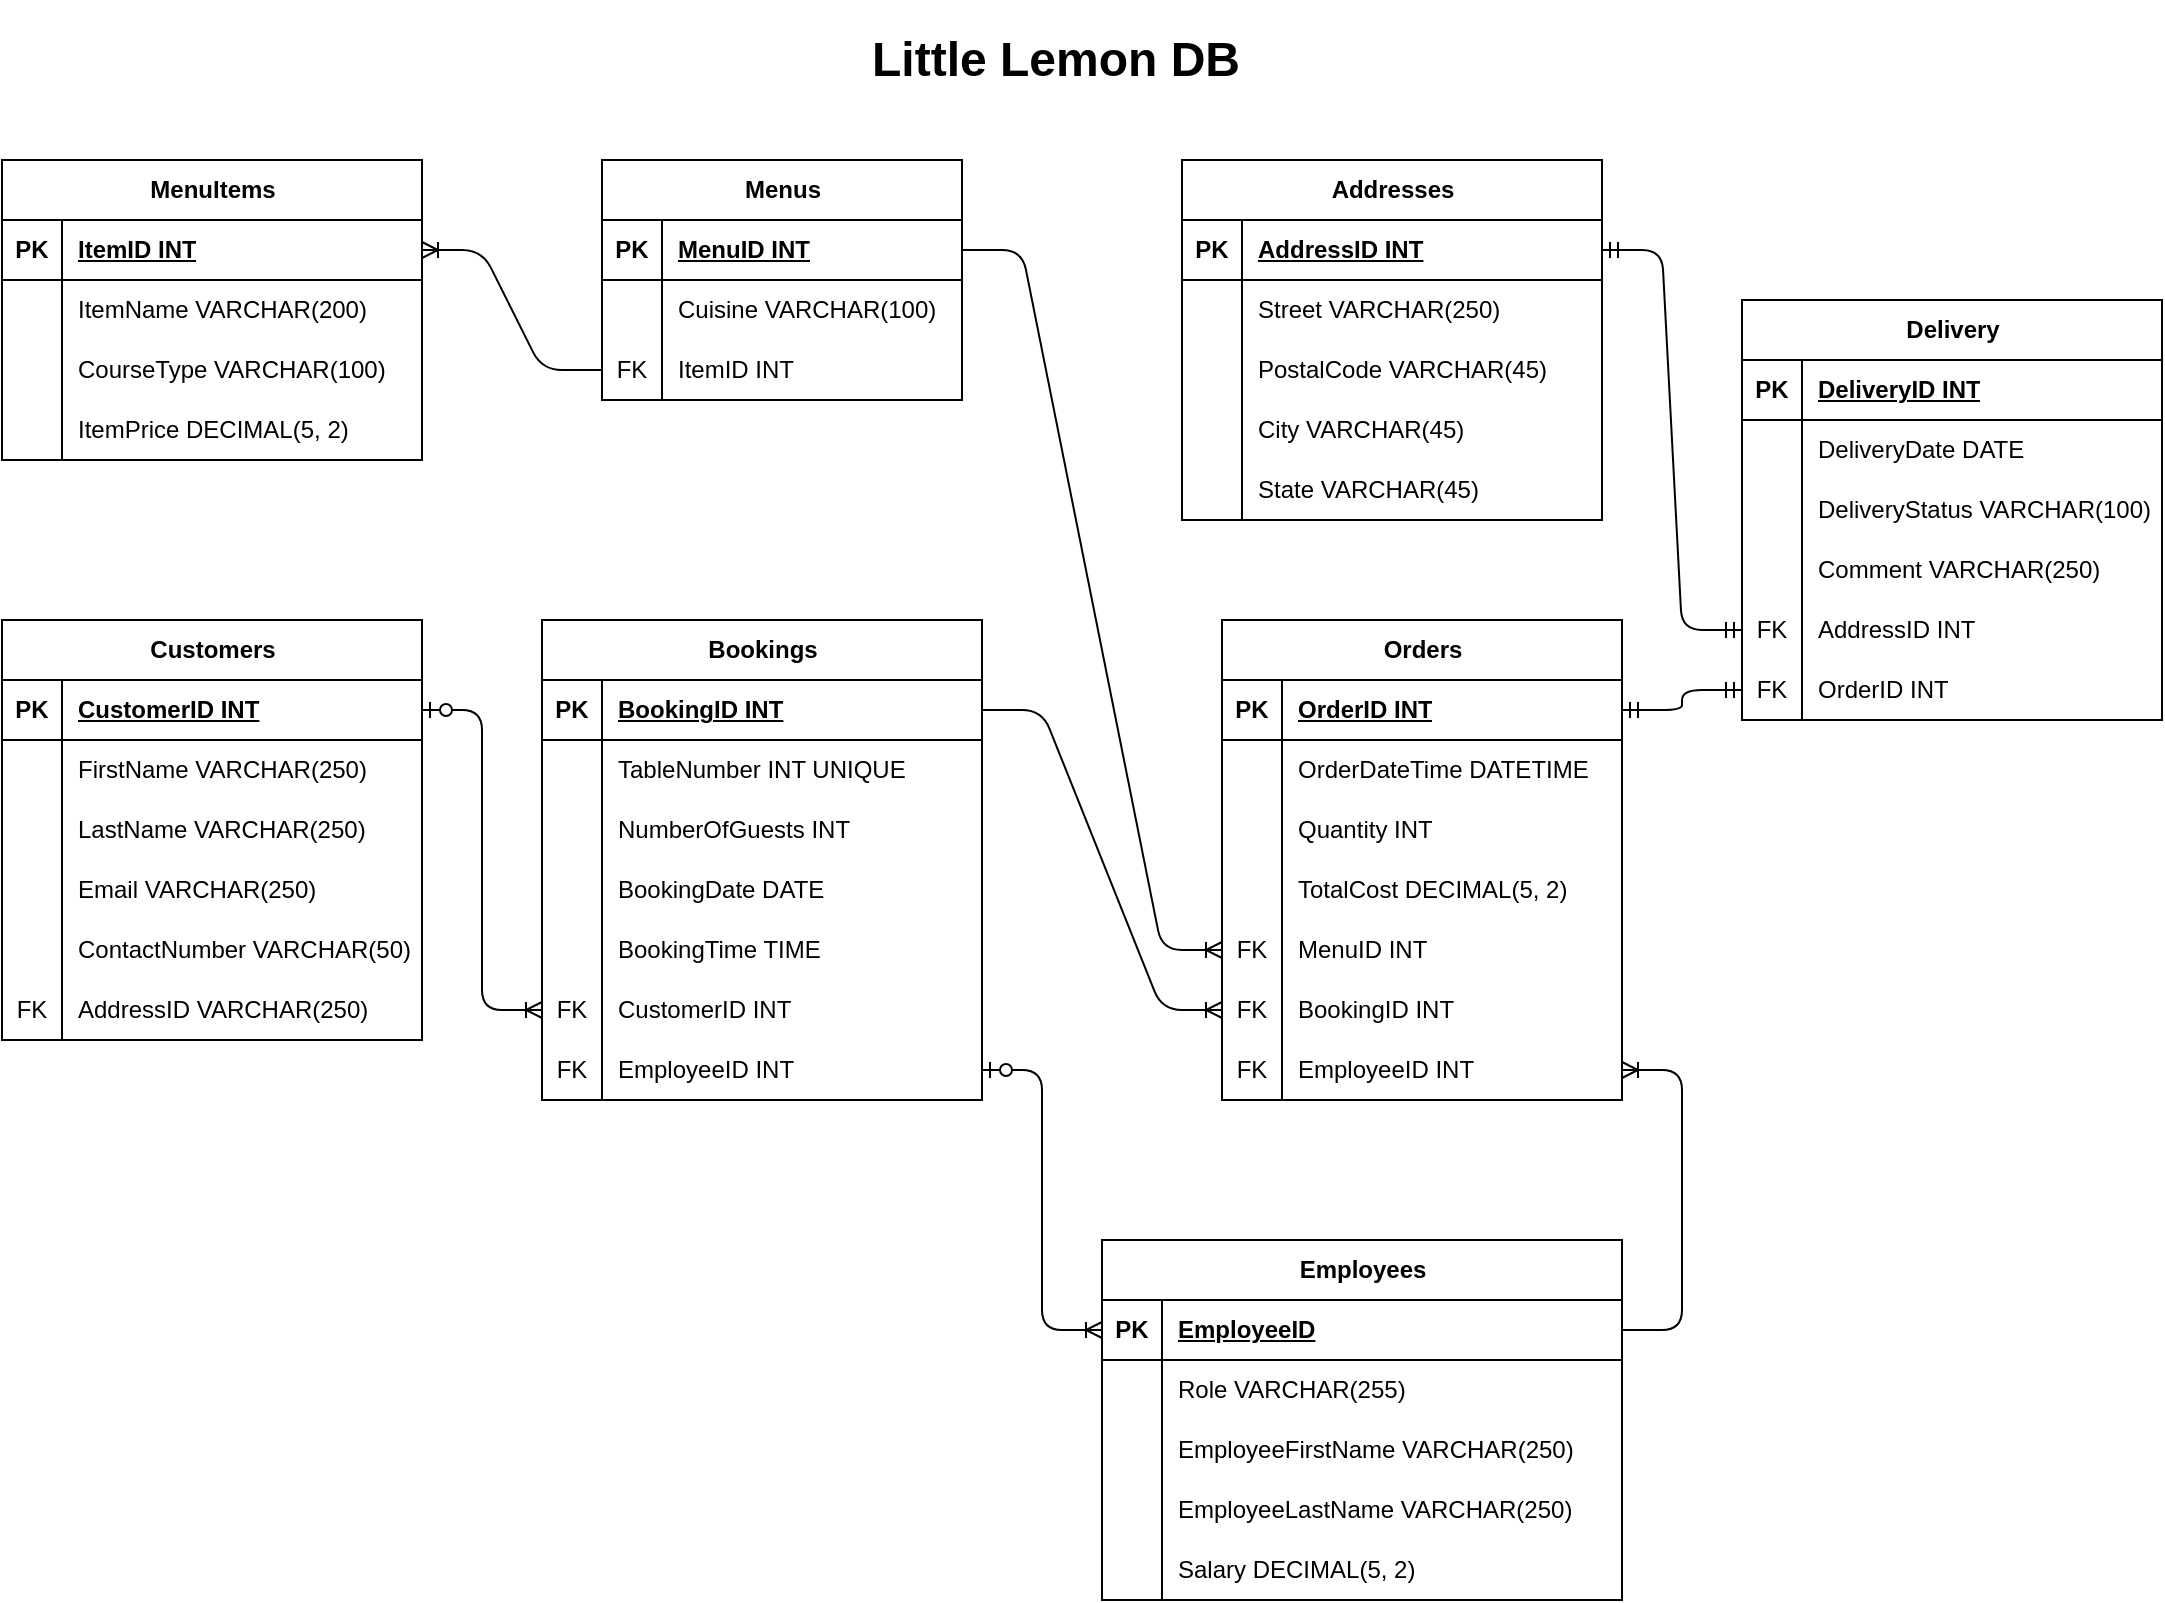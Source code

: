 <mxfile pages="2">
    <diagram id="GiDgdR_wP-Ypgmv4nEWk" name="Page-1">
        <mxGraphModel dx="1386" dy="546" grid="1" gridSize="10" guides="1" tooltips="1" connect="1" arrows="1" fold="1" page="1" pageScale="1" pageWidth="1100" pageHeight="850" math="0" shadow="0">
            <root>
                <mxCell id="0"/>
                <mxCell id="1" parent="0"/>
                <mxCell id="dd_m_1pu-B17WK-eRG6l-1" value="Menus" style="shape=table;startSize=30;container=1;collapsible=1;childLayout=tableLayout;fixedRows=1;rowLines=0;fontStyle=1;align=center;resizeLast=1;html=1;" parent="1" vertex="1">
                    <mxGeometry x="310" y="80" width="180" height="120" as="geometry"/>
                </mxCell>
                <mxCell id="dd_m_1pu-B17WK-eRG6l-2" value="" style="shape=tableRow;horizontal=0;startSize=0;swimlaneHead=0;swimlaneBody=0;fillColor=none;collapsible=0;dropTarget=0;points=[[0,0.5],[1,0.5]];portConstraint=eastwest;top=0;left=0;right=0;bottom=1;" parent="dd_m_1pu-B17WK-eRG6l-1" vertex="1">
                    <mxGeometry y="30" width="180" height="30" as="geometry"/>
                </mxCell>
                <mxCell id="dd_m_1pu-B17WK-eRG6l-3" value="PK" style="shape=partialRectangle;connectable=0;fillColor=none;top=0;left=0;bottom=0;right=0;fontStyle=1;overflow=hidden;whiteSpace=wrap;html=1;" parent="dd_m_1pu-B17WK-eRG6l-2" vertex="1">
                    <mxGeometry width="30" height="30" as="geometry">
                        <mxRectangle width="30" height="30" as="alternateBounds"/>
                    </mxGeometry>
                </mxCell>
                <mxCell id="dd_m_1pu-B17WK-eRG6l-4" value="MenuID INT" style="shape=partialRectangle;connectable=0;fillColor=none;top=0;left=0;bottom=0;right=0;align=left;spacingLeft=6;fontStyle=5;overflow=hidden;whiteSpace=wrap;html=1;" parent="dd_m_1pu-B17WK-eRG6l-2" vertex="1">
                    <mxGeometry x="30" width="150" height="30" as="geometry">
                        <mxRectangle width="150" height="30" as="alternateBounds"/>
                    </mxGeometry>
                </mxCell>
                <mxCell id="dd_m_1pu-B17WK-eRG6l-8" value="" style="shape=tableRow;horizontal=0;startSize=0;swimlaneHead=0;swimlaneBody=0;fillColor=none;collapsible=0;dropTarget=0;points=[[0,0.5],[1,0.5]];portConstraint=eastwest;top=0;left=0;right=0;bottom=0;" parent="dd_m_1pu-B17WK-eRG6l-1" vertex="1">
                    <mxGeometry y="60" width="180" height="30" as="geometry"/>
                </mxCell>
                <mxCell id="dd_m_1pu-B17WK-eRG6l-9" value="" style="shape=partialRectangle;connectable=0;fillColor=none;top=0;left=0;bottom=0;right=0;editable=1;overflow=hidden;whiteSpace=wrap;html=1;" parent="dd_m_1pu-B17WK-eRG6l-8" vertex="1">
                    <mxGeometry width="30" height="30" as="geometry">
                        <mxRectangle width="30" height="30" as="alternateBounds"/>
                    </mxGeometry>
                </mxCell>
                <mxCell id="dd_m_1pu-B17WK-eRG6l-10" value="Cuisine VARCHAR(100)" style="shape=partialRectangle;connectable=0;fillColor=none;top=0;left=0;bottom=0;right=0;align=left;spacingLeft=6;overflow=hidden;whiteSpace=wrap;html=1;" parent="dd_m_1pu-B17WK-eRG6l-8" vertex="1">
                    <mxGeometry x="30" width="150" height="30" as="geometry">
                        <mxRectangle width="150" height="30" as="alternateBounds"/>
                    </mxGeometry>
                </mxCell>
                <mxCell id="-_49MD51QByE6xsgxZci-1" value="" style="shape=tableRow;horizontal=0;startSize=0;swimlaneHead=0;swimlaneBody=0;fillColor=none;collapsible=0;dropTarget=0;points=[[0,0.5],[1,0.5]];portConstraint=eastwest;top=0;left=0;right=0;bottom=0;" parent="dd_m_1pu-B17WK-eRG6l-1" vertex="1">
                    <mxGeometry y="90" width="180" height="30" as="geometry"/>
                </mxCell>
                <mxCell id="-_49MD51QByE6xsgxZci-2" value="FK" style="shape=partialRectangle;connectable=0;fillColor=none;top=0;left=0;bottom=0;right=0;editable=1;overflow=hidden;whiteSpace=wrap;html=1;" parent="-_49MD51QByE6xsgxZci-1" vertex="1">
                    <mxGeometry width="30" height="30" as="geometry">
                        <mxRectangle width="30" height="30" as="alternateBounds"/>
                    </mxGeometry>
                </mxCell>
                <mxCell id="-_49MD51QByE6xsgxZci-3" value="ItemID INT" style="shape=partialRectangle;connectable=0;fillColor=none;top=0;left=0;bottom=0;right=0;align=left;spacingLeft=6;overflow=hidden;whiteSpace=wrap;html=1;" parent="-_49MD51QByE6xsgxZci-1" vertex="1">
                    <mxGeometry x="30" width="150" height="30" as="geometry">
                        <mxRectangle width="150" height="30" as="alternateBounds"/>
                    </mxGeometry>
                </mxCell>
                <mxCell id="dd_m_1pu-B17WK-eRG6l-14" value="Orders" style="shape=table;startSize=30;container=1;collapsible=1;childLayout=tableLayout;fixedRows=1;rowLines=0;fontStyle=1;align=center;resizeLast=1;html=1;" parent="1" vertex="1">
                    <mxGeometry x="620" y="310" width="200" height="240" as="geometry"/>
                </mxCell>
                <mxCell id="dd_m_1pu-B17WK-eRG6l-15" value="" style="shape=tableRow;horizontal=0;startSize=0;swimlaneHead=0;swimlaneBody=0;fillColor=none;collapsible=0;dropTarget=0;points=[[0,0.5],[1,0.5]];portConstraint=eastwest;top=0;left=0;right=0;bottom=1;" parent="dd_m_1pu-B17WK-eRG6l-14" vertex="1">
                    <mxGeometry y="30" width="200" height="30" as="geometry"/>
                </mxCell>
                <mxCell id="dd_m_1pu-B17WK-eRG6l-16" value="PK" style="shape=partialRectangle;connectable=0;fillColor=none;top=0;left=0;bottom=0;right=0;fontStyle=1;overflow=hidden;whiteSpace=wrap;html=1;" parent="dd_m_1pu-B17WK-eRG6l-15" vertex="1">
                    <mxGeometry width="30" height="30" as="geometry">
                        <mxRectangle width="30" height="30" as="alternateBounds"/>
                    </mxGeometry>
                </mxCell>
                <mxCell id="dd_m_1pu-B17WK-eRG6l-17" value="OrderID INT" style="shape=partialRectangle;connectable=0;fillColor=none;top=0;left=0;bottom=0;right=0;align=left;spacingLeft=6;fontStyle=5;overflow=hidden;whiteSpace=wrap;html=1;" parent="dd_m_1pu-B17WK-eRG6l-15" vertex="1">
                    <mxGeometry x="30" width="170" height="30" as="geometry">
                        <mxRectangle width="170" height="30" as="alternateBounds"/>
                    </mxGeometry>
                </mxCell>
                <mxCell id="dd_m_1pu-B17WK-eRG6l-55" value="" style="shape=tableRow;horizontal=0;startSize=0;swimlaneHead=0;swimlaneBody=0;fillColor=none;collapsible=0;dropTarget=0;points=[[0,0.5],[1,0.5]];portConstraint=eastwest;top=0;left=0;right=0;bottom=0;" parent="dd_m_1pu-B17WK-eRG6l-14" vertex="1">
                    <mxGeometry y="60" width="200" height="30" as="geometry"/>
                </mxCell>
                <mxCell id="dd_m_1pu-B17WK-eRG6l-56" value="" style="shape=partialRectangle;connectable=0;fillColor=none;top=0;left=0;bottom=0;right=0;editable=1;overflow=hidden;whiteSpace=wrap;html=1;" parent="dd_m_1pu-B17WK-eRG6l-55" vertex="1">
                    <mxGeometry width="30" height="30" as="geometry">
                        <mxRectangle width="30" height="30" as="alternateBounds"/>
                    </mxGeometry>
                </mxCell>
                <mxCell id="dd_m_1pu-B17WK-eRG6l-57" value="OrderDateTime DATETIME" style="shape=partialRectangle;connectable=0;fillColor=none;top=0;left=0;bottom=0;right=0;align=left;spacingLeft=6;overflow=hidden;whiteSpace=wrap;html=1;" parent="dd_m_1pu-B17WK-eRG6l-55" vertex="1">
                    <mxGeometry x="30" width="170" height="30" as="geometry">
                        <mxRectangle width="170" height="30" as="alternateBounds"/>
                    </mxGeometry>
                </mxCell>
                <mxCell id="dd_m_1pu-B17WK-eRG6l-30" value="" style="shape=tableRow;horizontal=0;startSize=0;swimlaneHead=0;swimlaneBody=0;fillColor=none;collapsible=0;dropTarget=0;points=[[0,0.5],[1,0.5]];portConstraint=eastwest;top=0;left=0;right=0;bottom=0;" parent="dd_m_1pu-B17WK-eRG6l-14" vertex="1">
                    <mxGeometry y="90" width="200" height="30" as="geometry"/>
                </mxCell>
                <mxCell id="dd_m_1pu-B17WK-eRG6l-31" value="" style="shape=partialRectangle;connectable=0;fillColor=none;top=0;left=0;bottom=0;right=0;editable=1;overflow=hidden;whiteSpace=wrap;html=1;" parent="dd_m_1pu-B17WK-eRG6l-30" vertex="1">
                    <mxGeometry width="30" height="30" as="geometry">
                        <mxRectangle width="30" height="30" as="alternateBounds"/>
                    </mxGeometry>
                </mxCell>
                <mxCell id="dd_m_1pu-B17WK-eRG6l-32" value="Quantity INT" style="shape=partialRectangle;connectable=0;fillColor=none;top=0;left=0;bottom=0;right=0;align=left;spacingLeft=6;overflow=hidden;whiteSpace=wrap;html=1;" parent="dd_m_1pu-B17WK-eRG6l-30" vertex="1">
                    <mxGeometry x="30" width="170" height="30" as="geometry">
                        <mxRectangle width="170" height="30" as="alternateBounds"/>
                    </mxGeometry>
                </mxCell>
                <mxCell id="dd_m_1pu-B17WK-eRG6l-27" value="" style="shape=tableRow;horizontal=0;startSize=0;swimlaneHead=0;swimlaneBody=0;fillColor=none;collapsible=0;dropTarget=0;points=[[0,0.5],[1,0.5]];portConstraint=eastwest;top=0;left=0;right=0;bottom=0;" parent="dd_m_1pu-B17WK-eRG6l-14" vertex="1">
                    <mxGeometry y="120" width="200" height="30" as="geometry"/>
                </mxCell>
                <mxCell id="dd_m_1pu-B17WK-eRG6l-28" value="" style="shape=partialRectangle;connectable=0;fillColor=none;top=0;left=0;bottom=0;right=0;editable=1;overflow=hidden;whiteSpace=wrap;html=1;" parent="dd_m_1pu-B17WK-eRG6l-27" vertex="1">
                    <mxGeometry width="30" height="30" as="geometry">
                        <mxRectangle width="30" height="30" as="alternateBounds"/>
                    </mxGeometry>
                </mxCell>
                <mxCell id="dd_m_1pu-B17WK-eRG6l-29" value="TotalCost DECIMAL(5, 2)" style="shape=partialRectangle;connectable=0;fillColor=none;top=0;left=0;bottom=0;right=0;align=left;spacingLeft=6;overflow=hidden;whiteSpace=wrap;html=1;" parent="dd_m_1pu-B17WK-eRG6l-27" vertex="1">
                    <mxGeometry x="30" width="170" height="30" as="geometry">
                        <mxRectangle width="170" height="30" as="alternateBounds"/>
                    </mxGeometry>
                </mxCell>
                <mxCell id="dd_m_1pu-B17WK-eRG6l-21" value="" style="shape=tableRow;horizontal=0;startSize=0;swimlaneHead=0;swimlaneBody=0;fillColor=none;collapsible=0;dropTarget=0;points=[[0,0.5],[1,0.5]];portConstraint=eastwest;top=0;left=0;right=0;bottom=0;" parent="dd_m_1pu-B17WK-eRG6l-14" vertex="1">
                    <mxGeometry y="150" width="200" height="30" as="geometry"/>
                </mxCell>
                <mxCell id="dd_m_1pu-B17WK-eRG6l-22" value="FK" style="shape=partialRectangle;connectable=0;fillColor=none;top=0;left=0;bottom=0;right=0;editable=1;overflow=hidden;whiteSpace=wrap;html=1;" parent="dd_m_1pu-B17WK-eRG6l-21" vertex="1">
                    <mxGeometry width="30" height="30" as="geometry">
                        <mxRectangle width="30" height="30" as="alternateBounds"/>
                    </mxGeometry>
                </mxCell>
                <mxCell id="dd_m_1pu-B17WK-eRG6l-23" value="MenuID INT" style="shape=partialRectangle;connectable=0;fillColor=none;top=0;left=0;bottom=0;right=0;align=left;spacingLeft=6;overflow=hidden;whiteSpace=wrap;html=1;" parent="dd_m_1pu-B17WK-eRG6l-21" vertex="1">
                    <mxGeometry x="30" width="170" height="30" as="geometry">
                        <mxRectangle width="170" height="30" as="alternateBounds"/>
                    </mxGeometry>
                </mxCell>
                <mxCell id="dd_m_1pu-B17WK-eRG6l-24" value="" style="shape=tableRow;horizontal=0;startSize=0;swimlaneHead=0;swimlaneBody=0;fillColor=none;collapsible=0;dropTarget=0;points=[[0,0.5],[1,0.5]];portConstraint=eastwest;top=0;left=0;right=0;bottom=0;" parent="dd_m_1pu-B17WK-eRG6l-14" vertex="1">
                    <mxGeometry y="180" width="200" height="30" as="geometry"/>
                </mxCell>
                <mxCell id="dd_m_1pu-B17WK-eRG6l-25" value="FK" style="shape=partialRectangle;connectable=0;fillColor=none;top=0;left=0;bottom=0;right=0;editable=1;overflow=hidden;whiteSpace=wrap;html=1;" parent="dd_m_1pu-B17WK-eRG6l-24" vertex="1">
                    <mxGeometry width="30" height="30" as="geometry">
                        <mxRectangle width="30" height="30" as="alternateBounds"/>
                    </mxGeometry>
                </mxCell>
                <mxCell id="dd_m_1pu-B17WK-eRG6l-26" value="BookingID INT" style="shape=partialRectangle;connectable=0;fillColor=none;top=0;left=0;bottom=0;right=0;align=left;spacingLeft=6;overflow=hidden;whiteSpace=wrap;html=1;" parent="dd_m_1pu-B17WK-eRG6l-24" vertex="1">
                    <mxGeometry x="30" width="170" height="30" as="geometry">
                        <mxRectangle width="170" height="30" as="alternateBounds"/>
                    </mxGeometry>
                </mxCell>
                <mxCell id="2" value="" style="shape=tableRow;horizontal=0;startSize=0;swimlaneHead=0;swimlaneBody=0;fillColor=none;collapsible=0;dropTarget=0;points=[[0,0.5],[1,0.5]];portConstraint=eastwest;top=0;left=0;right=0;bottom=0;" parent="dd_m_1pu-B17WK-eRG6l-14" vertex="1">
                    <mxGeometry y="210" width="200" height="30" as="geometry"/>
                </mxCell>
                <mxCell id="3" value="FK" style="shape=partialRectangle;connectable=0;fillColor=none;top=0;left=0;bottom=0;right=0;editable=1;overflow=hidden;whiteSpace=wrap;html=1;" parent="2" vertex="1">
                    <mxGeometry width="30" height="30" as="geometry">
                        <mxRectangle width="30" height="30" as="alternateBounds"/>
                    </mxGeometry>
                </mxCell>
                <mxCell id="4" value="EmployeeID INT" style="shape=partialRectangle;connectable=0;fillColor=none;top=0;left=0;bottom=0;right=0;align=left;spacingLeft=6;overflow=hidden;whiteSpace=wrap;html=1;" parent="2" vertex="1">
                    <mxGeometry x="30" width="170" height="30" as="geometry">
                        <mxRectangle width="170" height="30" as="alternateBounds"/>
                    </mxGeometry>
                </mxCell>
                <mxCell id="dd_m_1pu-B17WK-eRG6l-33" value="Bookings" style="shape=table;startSize=30;container=1;collapsible=1;childLayout=tableLayout;fixedRows=1;rowLines=0;fontStyle=1;align=center;resizeLast=1;html=1;" parent="1" vertex="1">
                    <mxGeometry x="280" y="310" width="220" height="240" as="geometry"/>
                </mxCell>
                <mxCell id="dd_m_1pu-B17WK-eRG6l-34" value="" style="shape=tableRow;horizontal=0;startSize=0;swimlaneHead=0;swimlaneBody=0;fillColor=none;collapsible=0;dropTarget=0;points=[[0,0.5],[1,0.5]];portConstraint=eastwest;top=0;left=0;right=0;bottom=1;" parent="dd_m_1pu-B17WK-eRG6l-33" vertex="1">
                    <mxGeometry y="30" width="220" height="30" as="geometry"/>
                </mxCell>
                <mxCell id="dd_m_1pu-B17WK-eRG6l-35" value="PK" style="shape=partialRectangle;connectable=0;fillColor=none;top=0;left=0;bottom=0;right=0;fontStyle=1;overflow=hidden;whiteSpace=wrap;html=1;" parent="dd_m_1pu-B17WK-eRG6l-34" vertex="1">
                    <mxGeometry width="30" height="30" as="geometry">
                        <mxRectangle width="30" height="30" as="alternateBounds"/>
                    </mxGeometry>
                </mxCell>
                <mxCell id="dd_m_1pu-B17WK-eRG6l-36" value="BookingID INT" style="shape=partialRectangle;connectable=0;fillColor=none;top=0;left=0;bottom=0;right=0;align=left;spacingLeft=6;fontStyle=5;overflow=hidden;whiteSpace=wrap;html=1;" parent="dd_m_1pu-B17WK-eRG6l-34" vertex="1">
                    <mxGeometry x="30" width="190" height="30" as="geometry">
                        <mxRectangle width="190" height="30" as="alternateBounds"/>
                    </mxGeometry>
                </mxCell>
                <mxCell id="dd_m_1pu-B17WK-eRG6l-37" value="" style="shape=tableRow;horizontal=0;startSize=0;swimlaneHead=0;swimlaneBody=0;fillColor=none;collapsible=0;dropTarget=0;points=[[0,0.5],[1,0.5]];portConstraint=eastwest;top=0;left=0;right=0;bottom=0;" parent="dd_m_1pu-B17WK-eRG6l-33" vertex="1">
                    <mxGeometry y="60" width="220" height="30" as="geometry"/>
                </mxCell>
                <mxCell id="dd_m_1pu-B17WK-eRG6l-38" value="" style="shape=partialRectangle;connectable=0;fillColor=none;top=0;left=0;bottom=0;right=0;editable=1;overflow=hidden;whiteSpace=wrap;html=1;" parent="dd_m_1pu-B17WK-eRG6l-37" vertex="1">
                    <mxGeometry width="30" height="30" as="geometry">
                        <mxRectangle width="30" height="30" as="alternateBounds"/>
                    </mxGeometry>
                </mxCell>
                <mxCell id="dd_m_1pu-B17WK-eRG6l-39" value="TableNumber INT UNIQUE" style="shape=partialRectangle;connectable=0;fillColor=none;top=0;left=0;bottom=0;right=0;align=left;spacingLeft=6;overflow=hidden;whiteSpace=wrap;html=1;" parent="dd_m_1pu-B17WK-eRG6l-37" vertex="1">
                    <mxGeometry x="30" width="190" height="30" as="geometry">
                        <mxRectangle width="190" height="30" as="alternateBounds"/>
                    </mxGeometry>
                </mxCell>
                <mxCell id="dd_m_1pu-B17WK-eRG6l-52" value="" style="shape=tableRow;horizontal=0;startSize=0;swimlaneHead=0;swimlaneBody=0;fillColor=none;collapsible=0;dropTarget=0;points=[[0,0.5],[1,0.5]];portConstraint=eastwest;top=0;left=0;right=0;bottom=0;" parent="dd_m_1pu-B17WK-eRG6l-33" vertex="1">
                    <mxGeometry y="90" width="220" height="30" as="geometry"/>
                </mxCell>
                <mxCell id="dd_m_1pu-B17WK-eRG6l-53" value="" style="shape=partialRectangle;connectable=0;fillColor=none;top=0;left=0;bottom=0;right=0;editable=1;overflow=hidden;whiteSpace=wrap;html=1;" parent="dd_m_1pu-B17WK-eRG6l-52" vertex="1">
                    <mxGeometry width="30" height="30" as="geometry">
                        <mxRectangle width="30" height="30" as="alternateBounds"/>
                    </mxGeometry>
                </mxCell>
                <mxCell id="dd_m_1pu-B17WK-eRG6l-54" value="NumberOfGuests INT" style="shape=partialRectangle;connectable=0;fillColor=none;top=0;left=0;bottom=0;right=0;align=left;spacingLeft=6;overflow=hidden;whiteSpace=wrap;html=1;" parent="dd_m_1pu-B17WK-eRG6l-52" vertex="1">
                    <mxGeometry x="30" width="190" height="30" as="geometry">
                        <mxRectangle width="190" height="30" as="alternateBounds"/>
                    </mxGeometry>
                </mxCell>
                <mxCell id="dd_m_1pu-B17WK-eRG6l-46" value="" style="shape=tableRow;horizontal=0;startSize=0;swimlaneHead=0;swimlaneBody=0;fillColor=none;collapsible=0;dropTarget=0;points=[[0,0.5],[1,0.5]];portConstraint=eastwest;top=0;left=0;right=0;bottom=0;" parent="dd_m_1pu-B17WK-eRG6l-33" vertex="1">
                    <mxGeometry y="120" width="220" height="30" as="geometry"/>
                </mxCell>
                <mxCell id="dd_m_1pu-B17WK-eRG6l-47" value="" style="shape=partialRectangle;connectable=0;fillColor=none;top=0;left=0;bottom=0;right=0;editable=1;overflow=hidden;whiteSpace=wrap;html=1;" parent="dd_m_1pu-B17WK-eRG6l-46" vertex="1">
                    <mxGeometry width="30" height="30" as="geometry">
                        <mxRectangle width="30" height="30" as="alternateBounds"/>
                    </mxGeometry>
                </mxCell>
                <mxCell id="dd_m_1pu-B17WK-eRG6l-48" value="BookingDate DATE" style="shape=partialRectangle;connectable=0;fillColor=none;top=0;left=0;bottom=0;right=0;align=left;spacingLeft=6;overflow=hidden;whiteSpace=wrap;html=1;" parent="dd_m_1pu-B17WK-eRG6l-46" vertex="1">
                    <mxGeometry x="30" width="190" height="30" as="geometry">
                        <mxRectangle width="190" height="30" as="alternateBounds"/>
                    </mxGeometry>
                </mxCell>
                <mxCell id="dd_m_1pu-B17WK-eRG6l-49" value="" style="shape=tableRow;horizontal=0;startSize=0;swimlaneHead=0;swimlaneBody=0;fillColor=none;collapsible=0;dropTarget=0;points=[[0,0.5],[1,0.5]];portConstraint=eastwest;top=0;left=0;right=0;bottom=0;" parent="dd_m_1pu-B17WK-eRG6l-33" vertex="1">
                    <mxGeometry y="150" width="220" height="30" as="geometry"/>
                </mxCell>
                <mxCell id="dd_m_1pu-B17WK-eRG6l-50" value="" style="shape=partialRectangle;connectable=0;fillColor=none;top=0;left=0;bottom=0;right=0;editable=1;overflow=hidden;whiteSpace=wrap;html=1;" parent="dd_m_1pu-B17WK-eRG6l-49" vertex="1">
                    <mxGeometry width="30" height="30" as="geometry">
                        <mxRectangle width="30" height="30" as="alternateBounds"/>
                    </mxGeometry>
                </mxCell>
                <mxCell id="dd_m_1pu-B17WK-eRG6l-51" value="BookingTime TIME" style="shape=partialRectangle;connectable=0;fillColor=none;top=0;left=0;bottom=0;right=0;align=left;spacingLeft=6;overflow=hidden;whiteSpace=wrap;html=1;" parent="dd_m_1pu-B17WK-eRG6l-49" vertex="1">
                    <mxGeometry x="30" width="190" height="30" as="geometry">
                        <mxRectangle width="190" height="30" as="alternateBounds"/>
                    </mxGeometry>
                </mxCell>
                <mxCell id="dd_m_1pu-B17WK-eRG6l-40" value="" style="shape=tableRow;horizontal=0;startSize=0;swimlaneHead=0;swimlaneBody=0;fillColor=none;collapsible=0;dropTarget=0;points=[[0,0.5],[1,0.5]];portConstraint=eastwest;top=0;left=0;right=0;bottom=0;" parent="dd_m_1pu-B17WK-eRG6l-33" vertex="1">
                    <mxGeometry y="180" width="220" height="30" as="geometry"/>
                </mxCell>
                <mxCell id="dd_m_1pu-B17WK-eRG6l-41" value="FK" style="shape=partialRectangle;connectable=0;fillColor=none;top=0;left=0;bottom=0;right=0;editable=1;overflow=hidden;whiteSpace=wrap;html=1;" parent="dd_m_1pu-B17WK-eRG6l-40" vertex="1">
                    <mxGeometry width="30" height="30" as="geometry">
                        <mxRectangle width="30" height="30" as="alternateBounds"/>
                    </mxGeometry>
                </mxCell>
                <mxCell id="dd_m_1pu-B17WK-eRG6l-42" value="CustomerID INT&amp;nbsp;" style="shape=partialRectangle;connectable=0;fillColor=none;top=0;left=0;bottom=0;right=0;align=left;spacingLeft=6;overflow=hidden;whiteSpace=wrap;html=1;" parent="dd_m_1pu-B17WK-eRG6l-40" vertex="1">
                    <mxGeometry x="30" width="190" height="30" as="geometry">
                        <mxRectangle width="190" height="30" as="alternateBounds"/>
                    </mxGeometry>
                </mxCell>
                <mxCell id="39nD2iObpLIBlbAfXZ23-7" value="" style="shape=tableRow;horizontal=0;startSize=0;swimlaneHead=0;swimlaneBody=0;fillColor=none;collapsible=0;dropTarget=0;points=[[0,0.5],[1,0.5]];portConstraint=eastwest;top=0;left=0;right=0;bottom=0;" parent="dd_m_1pu-B17WK-eRG6l-33" vertex="1">
                    <mxGeometry y="210" width="220" height="30" as="geometry"/>
                </mxCell>
                <mxCell id="39nD2iObpLIBlbAfXZ23-8" value="FK" style="shape=partialRectangle;connectable=0;fillColor=none;top=0;left=0;bottom=0;right=0;editable=1;overflow=hidden;whiteSpace=wrap;html=1;" parent="39nD2iObpLIBlbAfXZ23-7" vertex="1">
                    <mxGeometry width="30" height="30" as="geometry">
                        <mxRectangle width="30" height="30" as="alternateBounds"/>
                    </mxGeometry>
                </mxCell>
                <mxCell id="39nD2iObpLIBlbAfXZ23-9" value="EmployeeID INT" style="shape=partialRectangle;connectable=0;fillColor=none;top=0;left=0;bottom=0;right=0;align=left;spacingLeft=6;overflow=hidden;whiteSpace=wrap;html=1;" parent="39nD2iObpLIBlbAfXZ23-7" vertex="1">
                    <mxGeometry x="30" width="190" height="30" as="geometry">
                        <mxRectangle width="190" height="30" as="alternateBounds"/>
                    </mxGeometry>
                </mxCell>
                <mxCell id="dd_m_1pu-B17WK-eRG6l-58" value="Delivery" style="shape=table;startSize=30;container=1;collapsible=1;childLayout=tableLayout;fixedRows=1;rowLines=0;fontStyle=1;align=center;resizeLast=1;html=1;" parent="1" vertex="1">
                    <mxGeometry x="880" y="150" width="210" height="210" as="geometry"/>
                </mxCell>
                <mxCell id="dd_m_1pu-B17WK-eRG6l-59" value="" style="shape=tableRow;horizontal=0;startSize=0;swimlaneHead=0;swimlaneBody=0;fillColor=none;collapsible=0;dropTarget=0;points=[[0,0.5],[1,0.5]];portConstraint=eastwest;top=0;left=0;right=0;bottom=1;" parent="dd_m_1pu-B17WK-eRG6l-58" vertex="1">
                    <mxGeometry y="30" width="210" height="30" as="geometry"/>
                </mxCell>
                <mxCell id="dd_m_1pu-B17WK-eRG6l-60" value="PK" style="shape=partialRectangle;connectable=0;fillColor=none;top=0;left=0;bottom=0;right=0;fontStyle=1;overflow=hidden;whiteSpace=wrap;html=1;" parent="dd_m_1pu-B17WK-eRG6l-59" vertex="1">
                    <mxGeometry width="30" height="30" as="geometry">
                        <mxRectangle width="30" height="30" as="alternateBounds"/>
                    </mxGeometry>
                </mxCell>
                <mxCell id="dd_m_1pu-B17WK-eRG6l-61" value="DeliveryID INT" style="shape=partialRectangle;connectable=0;fillColor=none;top=0;left=0;bottom=0;right=0;align=left;spacingLeft=6;fontStyle=5;overflow=hidden;whiteSpace=wrap;html=1;" parent="dd_m_1pu-B17WK-eRG6l-59" vertex="1">
                    <mxGeometry x="30" width="180" height="30" as="geometry">
                        <mxRectangle width="180" height="30" as="alternateBounds"/>
                    </mxGeometry>
                </mxCell>
                <mxCell id="dd_m_1pu-B17WK-eRG6l-62" value="" style="shape=tableRow;horizontal=0;startSize=0;swimlaneHead=0;swimlaneBody=0;fillColor=none;collapsible=0;dropTarget=0;points=[[0,0.5],[1,0.5]];portConstraint=eastwest;top=0;left=0;right=0;bottom=0;" parent="dd_m_1pu-B17WK-eRG6l-58" vertex="1">
                    <mxGeometry y="60" width="210" height="30" as="geometry"/>
                </mxCell>
                <mxCell id="dd_m_1pu-B17WK-eRG6l-63" value="" style="shape=partialRectangle;connectable=0;fillColor=none;top=0;left=0;bottom=0;right=0;editable=1;overflow=hidden;whiteSpace=wrap;html=1;" parent="dd_m_1pu-B17WK-eRG6l-62" vertex="1">
                    <mxGeometry width="30" height="30" as="geometry">
                        <mxRectangle width="30" height="30" as="alternateBounds"/>
                    </mxGeometry>
                </mxCell>
                <mxCell id="dd_m_1pu-B17WK-eRG6l-64" value="DeliveryDate DATE" style="shape=partialRectangle;connectable=0;fillColor=none;top=0;left=0;bottom=0;right=0;align=left;spacingLeft=6;overflow=hidden;whiteSpace=wrap;html=1;" parent="dd_m_1pu-B17WK-eRG6l-62" vertex="1">
                    <mxGeometry x="30" width="180" height="30" as="geometry">
                        <mxRectangle width="180" height="30" as="alternateBounds"/>
                    </mxGeometry>
                </mxCell>
                <mxCell id="dd_m_1pu-B17WK-eRG6l-65" value="" style="shape=tableRow;horizontal=0;startSize=0;swimlaneHead=0;swimlaneBody=0;fillColor=none;collapsible=0;dropTarget=0;points=[[0,0.5],[1,0.5]];portConstraint=eastwest;top=0;left=0;right=0;bottom=0;" parent="dd_m_1pu-B17WK-eRG6l-58" vertex="1">
                    <mxGeometry y="90" width="210" height="30" as="geometry"/>
                </mxCell>
                <mxCell id="dd_m_1pu-B17WK-eRG6l-66" value="" style="shape=partialRectangle;connectable=0;fillColor=none;top=0;left=0;bottom=0;right=0;editable=1;overflow=hidden;whiteSpace=wrap;html=1;" parent="dd_m_1pu-B17WK-eRG6l-65" vertex="1">
                    <mxGeometry width="30" height="30" as="geometry">
                        <mxRectangle width="30" height="30" as="alternateBounds"/>
                    </mxGeometry>
                </mxCell>
                <mxCell id="dd_m_1pu-B17WK-eRG6l-67" value="DeliveryStatus VARCHAR(100)" style="shape=partialRectangle;connectable=0;fillColor=none;top=0;left=0;bottom=0;right=0;align=left;spacingLeft=6;overflow=hidden;whiteSpace=wrap;html=1;" parent="dd_m_1pu-B17WK-eRG6l-65" vertex="1">
                    <mxGeometry x="30" width="180" height="30" as="geometry">
                        <mxRectangle width="180" height="30" as="alternateBounds"/>
                    </mxGeometry>
                </mxCell>
                <mxCell id="rbNh9pzonSmojCkvdgMd-16" value="" style="shape=tableRow;horizontal=0;startSize=0;swimlaneHead=0;swimlaneBody=0;fillColor=none;collapsible=0;dropTarget=0;points=[[0,0.5],[1,0.5]];portConstraint=eastwest;top=0;left=0;right=0;bottom=0;" parent="dd_m_1pu-B17WK-eRG6l-58" vertex="1">
                    <mxGeometry y="120" width="210" height="30" as="geometry"/>
                </mxCell>
                <mxCell id="rbNh9pzonSmojCkvdgMd-17" value="" style="shape=partialRectangle;connectable=0;fillColor=none;top=0;left=0;bottom=0;right=0;editable=1;overflow=hidden;whiteSpace=wrap;html=1;" parent="rbNh9pzonSmojCkvdgMd-16" vertex="1">
                    <mxGeometry width="30" height="30" as="geometry">
                        <mxRectangle width="30" height="30" as="alternateBounds"/>
                    </mxGeometry>
                </mxCell>
                <mxCell id="rbNh9pzonSmojCkvdgMd-18" value="Comment VARCHAR(250)" style="shape=partialRectangle;connectable=0;fillColor=none;top=0;left=0;bottom=0;right=0;align=left;spacingLeft=6;overflow=hidden;whiteSpace=wrap;html=1;" parent="rbNh9pzonSmojCkvdgMd-16" vertex="1">
                    <mxGeometry x="30" width="180" height="30" as="geometry">
                        <mxRectangle width="180" height="30" as="alternateBounds"/>
                    </mxGeometry>
                </mxCell>
                <mxCell id="rbNh9pzonSmojCkvdgMd-7" value="" style="shape=tableRow;horizontal=0;startSize=0;swimlaneHead=0;swimlaneBody=0;fillColor=none;collapsible=0;dropTarget=0;points=[[0,0.5],[1,0.5]];portConstraint=eastwest;top=0;left=0;right=0;bottom=0;" parent="dd_m_1pu-B17WK-eRG6l-58" vertex="1">
                    <mxGeometry y="150" width="210" height="30" as="geometry"/>
                </mxCell>
                <mxCell id="rbNh9pzonSmojCkvdgMd-8" value="FK" style="shape=partialRectangle;connectable=0;fillColor=none;top=0;left=0;bottom=0;right=0;editable=1;overflow=hidden;whiteSpace=wrap;html=1;" parent="rbNh9pzonSmojCkvdgMd-7" vertex="1">
                    <mxGeometry width="30" height="30" as="geometry">
                        <mxRectangle width="30" height="30" as="alternateBounds"/>
                    </mxGeometry>
                </mxCell>
                <mxCell id="rbNh9pzonSmojCkvdgMd-9" value="AddressID INT" style="shape=partialRectangle;connectable=0;fillColor=none;top=0;left=0;bottom=0;right=0;align=left;spacingLeft=6;overflow=hidden;whiteSpace=wrap;html=1;" parent="rbNh9pzonSmojCkvdgMd-7" vertex="1">
                    <mxGeometry x="30" width="180" height="30" as="geometry">
                        <mxRectangle width="180" height="30" as="alternateBounds"/>
                    </mxGeometry>
                </mxCell>
                <mxCell id="rbNh9pzonSmojCkvdgMd-13" value="" style="shape=tableRow;horizontal=0;startSize=0;swimlaneHead=0;swimlaneBody=0;fillColor=none;collapsible=0;dropTarget=0;points=[[0,0.5],[1,0.5]];portConstraint=eastwest;top=0;left=0;right=0;bottom=0;" parent="dd_m_1pu-B17WK-eRG6l-58" vertex="1">
                    <mxGeometry y="180" width="210" height="30" as="geometry"/>
                </mxCell>
                <mxCell id="rbNh9pzonSmojCkvdgMd-14" value="FK" style="shape=partialRectangle;connectable=0;fillColor=none;top=0;left=0;bottom=0;right=0;editable=1;overflow=hidden;whiteSpace=wrap;html=1;" parent="rbNh9pzonSmojCkvdgMd-13" vertex="1">
                    <mxGeometry width="30" height="30" as="geometry">
                        <mxRectangle width="30" height="30" as="alternateBounds"/>
                    </mxGeometry>
                </mxCell>
                <mxCell id="rbNh9pzonSmojCkvdgMd-15" value="OrderID INT" style="shape=partialRectangle;connectable=0;fillColor=none;top=0;left=0;bottom=0;right=0;align=left;spacingLeft=6;overflow=hidden;whiteSpace=wrap;html=1;" parent="rbNh9pzonSmojCkvdgMd-13" vertex="1">
                    <mxGeometry x="30" width="180" height="30" as="geometry">
                        <mxRectangle width="180" height="30" as="alternateBounds"/>
                    </mxGeometry>
                </mxCell>
                <mxCell id="dd_m_1pu-B17WK-eRG6l-71" value="MenuItems" style="shape=table;startSize=30;container=1;collapsible=1;childLayout=tableLayout;fixedRows=1;rowLines=0;fontStyle=1;align=center;resizeLast=1;html=1;" parent="1" vertex="1">
                    <mxGeometry x="10" y="80" width="210" height="150" as="geometry"/>
                </mxCell>
                <mxCell id="dd_m_1pu-B17WK-eRG6l-72" value="" style="shape=tableRow;horizontal=0;startSize=0;swimlaneHead=0;swimlaneBody=0;fillColor=none;collapsible=0;dropTarget=0;points=[[0,0.5],[1,0.5]];portConstraint=eastwest;top=0;left=0;right=0;bottom=1;" parent="dd_m_1pu-B17WK-eRG6l-71" vertex="1">
                    <mxGeometry y="30" width="210" height="30" as="geometry"/>
                </mxCell>
                <mxCell id="dd_m_1pu-B17WK-eRG6l-73" value="PK" style="shape=partialRectangle;connectable=0;fillColor=none;top=0;left=0;bottom=0;right=0;fontStyle=1;overflow=hidden;whiteSpace=wrap;html=1;" parent="dd_m_1pu-B17WK-eRG6l-72" vertex="1">
                    <mxGeometry width="30" height="30" as="geometry">
                        <mxRectangle width="30" height="30" as="alternateBounds"/>
                    </mxGeometry>
                </mxCell>
                <mxCell id="dd_m_1pu-B17WK-eRG6l-74" value="ItemID INT" style="shape=partialRectangle;connectable=0;fillColor=none;top=0;left=0;bottom=0;right=0;align=left;spacingLeft=6;fontStyle=5;overflow=hidden;whiteSpace=wrap;html=1;" parent="dd_m_1pu-B17WK-eRG6l-72" vertex="1">
                    <mxGeometry x="30" width="180" height="30" as="geometry">
                        <mxRectangle width="180" height="30" as="alternateBounds"/>
                    </mxGeometry>
                </mxCell>
                <mxCell id="dd_m_1pu-B17WK-eRG6l-75" value="" style="shape=tableRow;horizontal=0;startSize=0;swimlaneHead=0;swimlaneBody=0;fillColor=none;collapsible=0;dropTarget=0;points=[[0,0.5],[1,0.5]];portConstraint=eastwest;top=0;left=0;right=0;bottom=0;" parent="dd_m_1pu-B17WK-eRG6l-71" vertex="1">
                    <mxGeometry y="60" width="210" height="30" as="geometry"/>
                </mxCell>
                <mxCell id="dd_m_1pu-B17WK-eRG6l-76" value="" style="shape=partialRectangle;connectable=0;fillColor=none;top=0;left=0;bottom=0;right=0;editable=1;overflow=hidden;whiteSpace=wrap;html=1;" parent="dd_m_1pu-B17WK-eRG6l-75" vertex="1">
                    <mxGeometry width="30" height="30" as="geometry">
                        <mxRectangle width="30" height="30" as="alternateBounds"/>
                    </mxGeometry>
                </mxCell>
                <mxCell id="dd_m_1pu-B17WK-eRG6l-77" value="ItemName VARCHAR(200)" style="shape=partialRectangle;connectable=0;fillColor=none;top=0;left=0;bottom=0;right=0;align=left;spacingLeft=6;overflow=hidden;whiteSpace=wrap;html=1;" parent="dd_m_1pu-B17WK-eRG6l-75" vertex="1">
                    <mxGeometry x="30" width="180" height="30" as="geometry">
                        <mxRectangle width="180" height="30" as="alternateBounds"/>
                    </mxGeometry>
                </mxCell>
                <mxCell id="dd_m_1pu-B17WK-eRG6l-78" value="" style="shape=tableRow;horizontal=0;startSize=0;swimlaneHead=0;swimlaneBody=0;fillColor=none;collapsible=0;dropTarget=0;points=[[0,0.5],[1,0.5]];portConstraint=eastwest;top=0;left=0;right=0;bottom=0;" parent="dd_m_1pu-B17WK-eRG6l-71" vertex="1">
                    <mxGeometry y="90" width="210" height="30" as="geometry"/>
                </mxCell>
                <mxCell id="dd_m_1pu-B17WK-eRG6l-79" value="" style="shape=partialRectangle;connectable=0;fillColor=none;top=0;left=0;bottom=0;right=0;editable=1;overflow=hidden;whiteSpace=wrap;html=1;" parent="dd_m_1pu-B17WK-eRG6l-78" vertex="1">
                    <mxGeometry width="30" height="30" as="geometry">
                        <mxRectangle width="30" height="30" as="alternateBounds"/>
                    </mxGeometry>
                </mxCell>
                <mxCell id="dd_m_1pu-B17WK-eRG6l-80" value="CourseType VARCHAR(100)" style="shape=partialRectangle;connectable=0;fillColor=none;top=0;left=0;bottom=0;right=0;align=left;spacingLeft=6;overflow=hidden;whiteSpace=wrap;html=1;" parent="dd_m_1pu-B17WK-eRG6l-78" vertex="1">
                    <mxGeometry x="30" width="180" height="30" as="geometry">
                        <mxRectangle width="180" height="30" as="alternateBounds"/>
                    </mxGeometry>
                </mxCell>
                <mxCell id="dd_m_1pu-B17WK-eRG6l-81" value="" style="shape=tableRow;horizontal=0;startSize=0;swimlaneHead=0;swimlaneBody=0;fillColor=none;collapsible=0;dropTarget=0;points=[[0,0.5],[1,0.5]];portConstraint=eastwest;top=0;left=0;right=0;bottom=0;" parent="dd_m_1pu-B17WK-eRG6l-71" vertex="1">
                    <mxGeometry y="120" width="210" height="30" as="geometry"/>
                </mxCell>
                <mxCell id="dd_m_1pu-B17WK-eRG6l-82" value="" style="shape=partialRectangle;connectable=0;fillColor=none;top=0;left=0;bottom=0;right=0;editable=1;overflow=hidden;whiteSpace=wrap;html=1;" parent="dd_m_1pu-B17WK-eRG6l-81" vertex="1">
                    <mxGeometry width="30" height="30" as="geometry">
                        <mxRectangle width="30" height="30" as="alternateBounds"/>
                    </mxGeometry>
                </mxCell>
                <mxCell id="dd_m_1pu-B17WK-eRG6l-83" value="ItemPrice DECIMAL(5, 2)" style="shape=partialRectangle;connectable=0;fillColor=none;top=0;left=0;bottom=0;right=0;align=left;spacingLeft=6;overflow=hidden;whiteSpace=wrap;html=1;" parent="dd_m_1pu-B17WK-eRG6l-81" vertex="1">
                    <mxGeometry x="30" width="180" height="30" as="geometry">
                        <mxRectangle width="180" height="30" as="alternateBounds"/>
                    </mxGeometry>
                </mxCell>
                <mxCell id="dd_m_1pu-B17WK-eRG6l-84" value="Customers" style="shape=table;startSize=30;container=1;collapsible=1;childLayout=tableLayout;fixedRows=1;rowLines=0;fontStyle=1;align=center;resizeLast=1;html=1;" parent="1" vertex="1">
                    <mxGeometry x="10" y="310" width="210" height="210" as="geometry"/>
                </mxCell>
                <mxCell id="dd_m_1pu-B17WK-eRG6l-85" value="" style="shape=tableRow;horizontal=0;startSize=0;swimlaneHead=0;swimlaneBody=0;fillColor=none;collapsible=0;dropTarget=0;points=[[0,0.5],[1,0.5]];portConstraint=eastwest;top=0;left=0;right=0;bottom=1;" parent="dd_m_1pu-B17WK-eRG6l-84" vertex="1">
                    <mxGeometry y="30" width="210" height="30" as="geometry"/>
                </mxCell>
                <mxCell id="dd_m_1pu-B17WK-eRG6l-86" value="PK" style="shape=partialRectangle;connectable=0;fillColor=none;top=0;left=0;bottom=0;right=0;fontStyle=1;overflow=hidden;whiteSpace=wrap;html=1;" parent="dd_m_1pu-B17WK-eRG6l-85" vertex="1">
                    <mxGeometry width="30" height="30" as="geometry">
                        <mxRectangle width="30" height="30" as="alternateBounds"/>
                    </mxGeometry>
                </mxCell>
                <mxCell id="dd_m_1pu-B17WK-eRG6l-87" value="CustomerID INT" style="shape=partialRectangle;connectable=0;fillColor=none;top=0;left=0;bottom=0;right=0;align=left;spacingLeft=6;fontStyle=5;overflow=hidden;whiteSpace=wrap;html=1;" parent="dd_m_1pu-B17WK-eRG6l-85" vertex="1">
                    <mxGeometry x="30" width="180" height="30" as="geometry">
                        <mxRectangle width="180" height="30" as="alternateBounds"/>
                    </mxGeometry>
                </mxCell>
                <mxCell id="dd_m_1pu-B17WK-eRG6l-88" value="" style="shape=tableRow;horizontal=0;startSize=0;swimlaneHead=0;swimlaneBody=0;fillColor=none;collapsible=0;dropTarget=0;points=[[0,0.5],[1,0.5]];portConstraint=eastwest;top=0;left=0;right=0;bottom=0;" parent="dd_m_1pu-B17WK-eRG6l-84" vertex="1">
                    <mxGeometry y="60" width="210" height="30" as="geometry"/>
                </mxCell>
                <mxCell id="dd_m_1pu-B17WK-eRG6l-89" value="" style="shape=partialRectangle;connectable=0;fillColor=none;top=0;left=0;bottom=0;right=0;editable=1;overflow=hidden;whiteSpace=wrap;html=1;" parent="dd_m_1pu-B17WK-eRG6l-88" vertex="1">
                    <mxGeometry width="30" height="30" as="geometry">
                        <mxRectangle width="30" height="30" as="alternateBounds"/>
                    </mxGeometry>
                </mxCell>
                <mxCell id="dd_m_1pu-B17WK-eRG6l-90" value="FirstName VARCHAR(250)&amp;nbsp;" style="shape=partialRectangle;connectable=0;fillColor=none;top=0;left=0;bottom=0;right=0;align=left;spacingLeft=6;overflow=hidden;whiteSpace=wrap;html=1;" parent="dd_m_1pu-B17WK-eRG6l-88" vertex="1">
                    <mxGeometry x="30" width="180" height="30" as="geometry">
                        <mxRectangle width="180" height="30" as="alternateBounds"/>
                    </mxGeometry>
                </mxCell>
                <mxCell id="dd_m_1pu-B17WK-eRG6l-91" value="" style="shape=tableRow;horizontal=0;startSize=0;swimlaneHead=0;swimlaneBody=0;fillColor=none;collapsible=0;dropTarget=0;points=[[0,0.5],[1,0.5]];portConstraint=eastwest;top=0;left=0;right=0;bottom=0;" parent="dd_m_1pu-B17WK-eRG6l-84" vertex="1">
                    <mxGeometry y="90" width="210" height="30" as="geometry"/>
                </mxCell>
                <mxCell id="dd_m_1pu-B17WK-eRG6l-92" value="" style="shape=partialRectangle;connectable=0;fillColor=none;top=0;left=0;bottom=0;right=0;editable=1;overflow=hidden;whiteSpace=wrap;html=1;" parent="dd_m_1pu-B17WK-eRG6l-91" vertex="1">
                    <mxGeometry width="30" height="30" as="geometry">
                        <mxRectangle width="30" height="30" as="alternateBounds"/>
                    </mxGeometry>
                </mxCell>
                <mxCell id="dd_m_1pu-B17WK-eRG6l-93" value="LastName VARCHAR(250)" style="shape=partialRectangle;connectable=0;fillColor=none;top=0;left=0;bottom=0;right=0;align=left;spacingLeft=6;overflow=hidden;whiteSpace=wrap;html=1;" parent="dd_m_1pu-B17WK-eRG6l-91" vertex="1">
                    <mxGeometry x="30" width="180" height="30" as="geometry">
                        <mxRectangle width="180" height="30" as="alternateBounds"/>
                    </mxGeometry>
                </mxCell>
                <mxCell id="dd_m_1pu-B17WK-eRG6l-94" value="" style="shape=tableRow;horizontal=0;startSize=0;swimlaneHead=0;swimlaneBody=0;fillColor=none;collapsible=0;dropTarget=0;points=[[0,0.5],[1,0.5]];portConstraint=eastwest;top=0;left=0;right=0;bottom=0;" parent="dd_m_1pu-B17WK-eRG6l-84" vertex="1">
                    <mxGeometry y="120" width="210" height="30" as="geometry"/>
                </mxCell>
                <mxCell id="dd_m_1pu-B17WK-eRG6l-95" value="" style="shape=partialRectangle;connectable=0;fillColor=none;top=0;left=0;bottom=0;right=0;editable=1;overflow=hidden;whiteSpace=wrap;html=1;" parent="dd_m_1pu-B17WK-eRG6l-94" vertex="1">
                    <mxGeometry width="30" height="30" as="geometry">
                        <mxRectangle width="30" height="30" as="alternateBounds"/>
                    </mxGeometry>
                </mxCell>
                <mxCell id="dd_m_1pu-B17WK-eRG6l-96" value="Email VARCHAR(250)" style="shape=partialRectangle;connectable=0;fillColor=none;top=0;left=0;bottom=0;right=0;align=left;spacingLeft=6;overflow=hidden;whiteSpace=wrap;html=1;" parent="dd_m_1pu-B17WK-eRG6l-94" vertex="1">
                    <mxGeometry x="30" width="180" height="30" as="geometry">
                        <mxRectangle width="180" height="30" as="alternateBounds"/>
                    </mxGeometry>
                </mxCell>
                <mxCell id="dd_m_1pu-B17WK-eRG6l-100" value="" style="shape=tableRow;horizontal=0;startSize=0;swimlaneHead=0;swimlaneBody=0;fillColor=none;collapsible=0;dropTarget=0;points=[[0,0.5],[1,0.5]];portConstraint=eastwest;top=0;left=0;right=0;bottom=0;" parent="dd_m_1pu-B17WK-eRG6l-84" vertex="1">
                    <mxGeometry y="150" width="210" height="30" as="geometry"/>
                </mxCell>
                <mxCell id="dd_m_1pu-B17WK-eRG6l-101" value="" style="shape=partialRectangle;connectable=0;fillColor=none;top=0;left=0;bottom=0;right=0;editable=1;overflow=hidden;whiteSpace=wrap;html=1;" parent="dd_m_1pu-B17WK-eRG6l-100" vertex="1">
                    <mxGeometry width="30" height="30" as="geometry">
                        <mxRectangle width="30" height="30" as="alternateBounds"/>
                    </mxGeometry>
                </mxCell>
                <mxCell id="dd_m_1pu-B17WK-eRG6l-102" value="ContactNumber VARCHAR(50)" style="shape=partialRectangle;connectable=0;fillColor=none;top=0;left=0;bottom=0;right=0;align=left;spacingLeft=6;overflow=hidden;whiteSpace=wrap;html=1;" parent="dd_m_1pu-B17WK-eRG6l-100" vertex="1">
                    <mxGeometry x="30" width="180" height="30" as="geometry">
                        <mxRectangle width="180" height="30" as="alternateBounds"/>
                    </mxGeometry>
                </mxCell>
                <mxCell id="e7aHwuDyW01N9bpgWqIa-25" value="" style="shape=tableRow;horizontal=0;startSize=0;swimlaneHead=0;swimlaneBody=0;fillColor=none;collapsible=0;dropTarget=0;points=[[0,0.5],[1,0.5]];portConstraint=eastwest;top=0;left=0;right=0;bottom=0;" parent="dd_m_1pu-B17WK-eRG6l-84" vertex="1">
                    <mxGeometry y="180" width="210" height="30" as="geometry"/>
                </mxCell>
                <mxCell id="e7aHwuDyW01N9bpgWqIa-26" value="FK" style="shape=partialRectangle;connectable=0;fillColor=none;top=0;left=0;bottom=0;right=0;editable=1;overflow=hidden;whiteSpace=wrap;html=1;" parent="e7aHwuDyW01N9bpgWqIa-25" vertex="1">
                    <mxGeometry width="30" height="30" as="geometry">
                        <mxRectangle width="30" height="30" as="alternateBounds"/>
                    </mxGeometry>
                </mxCell>
                <mxCell id="e7aHwuDyW01N9bpgWqIa-27" value="AddressID VARCHAR(250)" style="shape=partialRectangle;connectable=0;fillColor=none;top=0;left=0;bottom=0;right=0;align=left;spacingLeft=6;overflow=hidden;whiteSpace=wrap;html=1;" parent="e7aHwuDyW01N9bpgWqIa-25" vertex="1">
                    <mxGeometry x="30" width="180" height="30" as="geometry">
                        <mxRectangle width="180" height="30" as="alternateBounds"/>
                    </mxGeometry>
                </mxCell>
                <mxCell id="dd_m_1pu-B17WK-eRG6l-103" value="Employees" style="shape=table;startSize=30;container=1;collapsible=1;childLayout=tableLayout;fixedRows=1;rowLines=0;fontStyle=1;align=center;resizeLast=1;html=1;" parent="1" vertex="1">
                    <mxGeometry x="560" y="620" width="260" height="180" as="geometry"/>
                </mxCell>
                <mxCell id="dd_m_1pu-B17WK-eRG6l-104" value="" style="shape=tableRow;horizontal=0;startSize=0;swimlaneHead=0;swimlaneBody=0;fillColor=none;collapsible=0;dropTarget=0;points=[[0,0.5],[1,0.5]];portConstraint=eastwest;top=0;left=0;right=0;bottom=1;" parent="dd_m_1pu-B17WK-eRG6l-103" vertex="1">
                    <mxGeometry y="30" width="260" height="30" as="geometry"/>
                </mxCell>
                <mxCell id="dd_m_1pu-B17WK-eRG6l-105" value="PK" style="shape=partialRectangle;connectable=0;fillColor=none;top=0;left=0;bottom=0;right=0;fontStyle=1;overflow=hidden;whiteSpace=wrap;html=1;" parent="dd_m_1pu-B17WK-eRG6l-104" vertex="1">
                    <mxGeometry width="30" height="30" as="geometry">
                        <mxRectangle width="30" height="30" as="alternateBounds"/>
                    </mxGeometry>
                </mxCell>
                <mxCell id="dd_m_1pu-B17WK-eRG6l-106" value="EmployeeID" style="shape=partialRectangle;connectable=0;fillColor=none;top=0;left=0;bottom=0;right=0;align=left;spacingLeft=6;fontStyle=5;overflow=hidden;whiteSpace=wrap;html=1;" parent="dd_m_1pu-B17WK-eRG6l-104" vertex="1">
                    <mxGeometry x="30" width="230" height="30" as="geometry">
                        <mxRectangle width="230" height="30" as="alternateBounds"/>
                    </mxGeometry>
                </mxCell>
                <mxCell id="dd_m_1pu-B17WK-eRG6l-107" value="" style="shape=tableRow;horizontal=0;startSize=0;swimlaneHead=0;swimlaneBody=0;fillColor=none;collapsible=0;dropTarget=0;points=[[0,0.5],[1,0.5]];portConstraint=eastwest;top=0;left=0;right=0;bottom=0;" parent="dd_m_1pu-B17WK-eRG6l-103" vertex="1">
                    <mxGeometry y="60" width="260" height="30" as="geometry"/>
                </mxCell>
                <mxCell id="dd_m_1pu-B17WK-eRG6l-108" value="" style="shape=partialRectangle;connectable=0;fillColor=none;top=0;left=0;bottom=0;right=0;editable=1;overflow=hidden;whiteSpace=wrap;html=1;" parent="dd_m_1pu-B17WK-eRG6l-107" vertex="1">
                    <mxGeometry width="30" height="30" as="geometry">
                        <mxRectangle width="30" height="30" as="alternateBounds"/>
                    </mxGeometry>
                </mxCell>
                <mxCell id="dd_m_1pu-B17WK-eRG6l-109" value="Role VARCHAR(255)" style="shape=partialRectangle;connectable=0;fillColor=none;top=0;left=0;bottom=0;right=0;align=left;spacingLeft=6;overflow=hidden;whiteSpace=wrap;html=1;" parent="dd_m_1pu-B17WK-eRG6l-107" vertex="1">
                    <mxGeometry x="30" width="230" height="30" as="geometry">
                        <mxRectangle width="230" height="30" as="alternateBounds"/>
                    </mxGeometry>
                </mxCell>
                <mxCell id="dd_m_1pu-B17WK-eRG6l-110" value="" style="shape=tableRow;horizontal=0;startSize=0;swimlaneHead=0;swimlaneBody=0;fillColor=none;collapsible=0;dropTarget=0;points=[[0,0.5],[1,0.5]];portConstraint=eastwest;top=0;left=0;right=0;bottom=0;" parent="dd_m_1pu-B17WK-eRG6l-103" vertex="1">
                    <mxGeometry y="90" width="260" height="30" as="geometry"/>
                </mxCell>
                <mxCell id="dd_m_1pu-B17WK-eRG6l-111" value="" style="shape=partialRectangle;connectable=0;fillColor=none;top=0;left=0;bottom=0;right=0;editable=1;overflow=hidden;whiteSpace=wrap;html=1;" parent="dd_m_1pu-B17WK-eRG6l-110" vertex="1">
                    <mxGeometry width="30" height="30" as="geometry">
                        <mxRectangle width="30" height="30" as="alternateBounds"/>
                    </mxGeometry>
                </mxCell>
                <mxCell id="dd_m_1pu-B17WK-eRG6l-112" value="EmployeeFirstName VARCHAR(250)" style="shape=partialRectangle;connectable=0;fillColor=none;top=0;left=0;bottom=0;right=0;align=left;spacingLeft=6;overflow=hidden;whiteSpace=wrap;html=1;" parent="dd_m_1pu-B17WK-eRG6l-110" vertex="1">
                    <mxGeometry x="30" width="230" height="30" as="geometry">
                        <mxRectangle width="230" height="30" as="alternateBounds"/>
                    </mxGeometry>
                </mxCell>
                <mxCell id="dd_m_1pu-B17WK-eRG6l-113" value="" style="shape=tableRow;horizontal=0;startSize=0;swimlaneHead=0;swimlaneBody=0;fillColor=none;collapsible=0;dropTarget=0;points=[[0,0.5],[1,0.5]];portConstraint=eastwest;top=0;left=0;right=0;bottom=0;" parent="dd_m_1pu-B17WK-eRG6l-103" vertex="1">
                    <mxGeometry y="120" width="260" height="30" as="geometry"/>
                </mxCell>
                <mxCell id="dd_m_1pu-B17WK-eRG6l-114" value="" style="shape=partialRectangle;connectable=0;fillColor=none;top=0;left=0;bottom=0;right=0;editable=1;overflow=hidden;whiteSpace=wrap;html=1;" parent="dd_m_1pu-B17WK-eRG6l-113" vertex="1">
                    <mxGeometry width="30" height="30" as="geometry">
                        <mxRectangle width="30" height="30" as="alternateBounds"/>
                    </mxGeometry>
                </mxCell>
                <mxCell id="dd_m_1pu-B17WK-eRG6l-115" value="EmployeeLastName VARCHAR(250)" style="shape=partialRectangle;connectable=0;fillColor=none;top=0;left=0;bottom=0;right=0;align=left;spacingLeft=6;overflow=hidden;whiteSpace=wrap;html=1;" parent="dd_m_1pu-B17WK-eRG6l-113" vertex="1">
                    <mxGeometry x="30" width="230" height="30" as="geometry">
                        <mxRectangle width="230" height="30" as="alternateBounds"/>
                    </mxGeometry>
                </mxCell>
                <mxCell id="e7aHwuDyW01N9bpgWqIa-28" value="" style="shape=tableRow;horizontal=0;startSize=0;swimlaneHead=0;swimlaneBody=0;fillColor=none;collapsible=0;dropTarget=0;points=[[0,0.5],[1,0.5]];portConstraint=eastwest;top=0;left=0;right=0;bottom=0;" parent="dd_m_1pu-B17WK-eRG6l-103" vertex="1">
                    <mxGeometry y="150" width="260" height="30" as="geometry"/>
                </mxCell>
                <mxCell id="e7aHwuDyW01N9bpgWqIa-29" value="" style="shape=partialRectangle;connectable=0;fillColor=none;top=0;left=0;bottom=0;right=0;editable=1;overflow=hidden;whiteSpace=wrap;html=1;" parent="e7aHwuDyW01N9bpgWqIa-28" vertex="1">
                    <mxGeometry width="30" height="30" as="geometry">
                        <mxRectangle width="30" height="30" as="alternateBounds"/>
                    </mxGeometry>
                </mxCell>
                <mxCell id="e7aHwuDyW01N9bpgWqIa-30" value="Salary DECIMAL(5, 2)" style="shape=partialRectangle;connectable=0;fillColor=none;top=0;left=0;bottom=0;right=0;align=left;spacingLeft=6;overflow=hidden;whiteSpace=wrap;html=1;" parent="e7aHwuDyW01N9bpgWqIa-28" vertex="1">
                    <mxGeometry x="30" width="230" height="30" as="geometry">
                        <mxRectangle width="230" height="30" as="alternateBounds"/>
                    </mxGeometry>
                </mxCell>
                <mxCell id="e7aHwuDyW01N9bpgWqIa-6" value="Addresses" style="shape=table;startSize=30;container=1;collapsible=1;childLayout=tableLayout;fixedRows=1;rowLines=0;fontStyle=1;align=center;resizeLast=1;html=1;" parent="1" vertex="1">
                    <mxGeometry x="600" y="80" width="210" height="180" as="geometry"/>
                </mxCell>
                <mxCell id="e7aHwuDyW01N9bpgWqIa-7" value="" style="shape=tableRow;horizontal=0;startSize=0;swimlaneHead=0;swimlaneBody=0;fillColor=none;collapsible=0;dropTarget=0;points=[[0,0.5],[1,0.5]];portConstraint=eastwest;top=0;left=0;right=0;bottom=1;" parent="e7aHwuDyW01N9bpgWqIa-6" vertex="1">
                    <mxGeometry y="30" width="210" height="30" as="geometry"/>
                </mxCell>
                <mxCell id="e7aHwuDyW01N9bpgWqIa-8" value="PK" style="shape=partialRectangle;connectable=0;fillColor=none;top=0;left=0;bottom=0;right=0;fontStyle=1;overflow=hidden;whiteSpace=wrap;html=1;" parent="e7aHwuDyW01N9bpgWqIa-7" vertex="1">
                    <mxGeometry width="30" height="30" as="geometry">
                        <mxRectangle width="30" height="30" as="alternateBounds"/>
                    </mxGeometry>
                </mxCell>
                <mxCell id="e7aHwuDyW01N9bpgWqIa-9" value="AddressID INT" style="shape=partialRectangle;connectable=0;fillColor=none;top=0;left=0;bottom=0;right=0;align=left;spacingLeft=6;fontStyle=5;overflow=hidden;whiteSpace=wrap;html=1;" parent="e7aHwuDyW01N9bpgWqIa-7" vertex="1">
                    <mxGeometry x="30" width="180" height="30" as="geometry">
                        <mxRectangle width="180" height="30" as="alternateBounds"/>
                    </mxGeometry>
                </mxCell>
                <mxCell id="e7aHwuDyW01N9bpgWqIa-10" value="" style="shape=tableRow;horizontal=0;startSize=0;swimlaneHead=0;swimlaneBody=0;fillColor=none;collapsible=0;dropTarget=0;points=[[0,0.5],[1,0.5]];portConstraint=eastwest;top=0;left=0;right=0;bottom=0;" parent="e7aHwuDyW01N9bpgWqIa-6" vertex="1">
                    <mxGeometry y="60" width="210" height="30" as="geometry"/>
                </mxCell>
                <mxCell id="e7aHwuDyW01N9bpgWqIa-11" value="" style="shape=partialRectangle;connectable=0;fillColor=none;top=0;left=0;bottom=0;right=0;editable=1;overflow=hidden;whiteSpace=wrap;html=1;" parent="e7aHwuDyW01N9bpgWqIa-10" vertex="1">
                    <mxGeometry width="30" height="30" as="geometry">
                        <mxRectangle width="30" height="30" as="alternateBounds"/>
                    </mxGeometry>
                </mxCell>
                <mxCell id="e7aHwuDyW01N9bpgWqIa-12" value="Street VARCHAR(250)" style="shape=partialRectangle;connectable=0;fillColor=none;top=0;left=0;bottom=0;right=0;align=left;spacingLeft=6;overflow=hidden;whiteSpace=wrap;html=1;" parent="e7aHwuDyW01N9bpgWqIa-10" vertex="1">
                    <mxGeometry x="30" width="180" height="30" as="geometry">
                        <mxRectangle width="180" height="30" as="alternateBounds"/>
                    </mxGeometry>
                </mxCell>
                <mxCell id="e7aHwuDyW01N9bpgWqIa-13" value="" style="shape=tableRow;horizontal=0;startSize=0;swimlaneHead=0;swimlaneBody=0;fillColor=none;collapsible=0;dropTarget=0;points=[[0,0.5],[1,0.5]];portConstraint=eastwest;top=0;left=0;right=0;bottom=0;" parent="e7aHwuDyW01N9bpgWqIa-6" vertex="1">
                    <mxGeometry y="90" width="210" height="30" as="geometry"/>
                </mxCell>
                <mxCell id="e7aHwuDyW01N9bpgWqIa-14" value="" style="shape=partialRectangle;connectable=0;fillColor=none;top=0;left=0;bottom=0;right=0;editable=1;overflow=hidden;whiteSpace=wrap;html=1;" parent="e7aHwuDyW01N9bpgWqIa-13" vertex="1">
                    <mxGeometry width="30" height="30" as="geometry">
                        <mxRectangle width="30" height="30" as="alternateBounds"/>
                    </mxGeometry>
                </mxCell>
                <mxCell id="e7aHwuDyW01N9bpgWqIa-15" value="PostalCode VARCHAR(45)" style="shape=partialRectangle;connectable=0;fillColor=none;top=0;left=0;bottom=0;right=0;align=left;spacingLeft=6;overflow=hidden;whiteSpace=wrap;html=1;" parent="e7aHwuDyW01N9bpgWqIa-13" vertex="1">
                    <mxGeometry x="30" width="180" height="30" as="geometry">
                        <mxRectangle width="180" height="30" as="alternateBounds"/>
                    </mxGeometry>
                </mxCell>
                <mxCell id="e7aHwuDyW01N9bpgWqIa-16" value="" style="shape=tableRow;horizontal=0;startSize=0;swimlaneHead=0;swimlaneBody=0;fillColor=none;collapsible=0;dropTarget=0;points=[[0,0.5],[1,0.5]];portConstraint=eastwest;top=0;left=0;right=0;bottom=0;" parent="e7aHwuDyW01N9bpgWqIa-6" vertex="1">
                    <mxGeometry y="120" width="210" height="30" as="geometry"/>
                </mxCell>
                <mxCell id="e7aHwuDyW01N9bpgWqIa-17" value="" style="shape=partialRectangle;connectable=0;fillColor=none;top=0;left=0;bottom=0;right=0;editable=1;overflow=hidden;whiteSpace=wrap;html=1;" parent="e7aHwuDyW01N9bpgWqIa-16" vertex="1">
                    <mxGeometry width="30" height="30" as="geometry">
                        <mxRectangle width="30" height="30" as="alternateBounds"/>
                    </mxGeometry>
                </mxCell>
                <mxCell id="e7aHwuDyW01N9bpgWqIa-18" value="City VARCHAR(45)" style="shape=partialRectangle;connectable=0;fillColor=none;top=0;left=0;bottom=0;right=0;align=left;spacingLeft=6;overflow=hidden;whiteSpace=wrap;html=1;" parent="e7aHwuDyW01N9bpgWqIa-16" vertex="1">
                    <mxGeometry x="30" width="180" height="30" as="geometry">
                        <mxRectangle width="180" height="30" as="alternateBounds"/>
                    </mxGeometry>
                </mxCell>
                <mxCell id="e7aHwuDyW01N9bpgWqIa-19" value="" style="shape=tableRow;horizontal=0;startSize=0;swimlaneHead=0;swimlaneBody=0;fillColor=none;collapsible=0;dropTarget=0;points=[[0,0.5],[1,0.5]];portConstraint=eastwest;top=0;left=0;right=0;bottom=0;" parent="e7aHwuDyW01N9bpgWqIa-6" vertex="1">
                    <mxGeometry y="150" width="210" height="30" as="geometry"/>
                </mxCell>
                <mxCell id="e7aHwuDyW01N9bpgWqIa-20" value="" style="shape=partialRectangle;connectable=0;fillColor=none;top=0;left=0;bottom=0;right=0;editable=1;overflow=hidden;whiteSpace=wrap;html=1;" parent="e7aHwuDyW01N9bpgWqIa-19" vertex="1">
                    <mxGeometry width="30" height="30" as="geometry">
                        <mxRectangle width="30" height="30" as="alternateBounds"/>
                    </mxGeometry>
                </mxCell>
                <mxCell id="e7aHwuDyW01N9bpgWqIa-21" value="State VARCHAR(45)" style="shape=partialRectangle;connectable=0;fillColor=none;top=0;left=0;bottom=0;right=0;align=left;spacingLeft=6;overflow=hidden;whiteSpace=wrap;html=1;" parent="e7aHwuDyW01N9bpgWqIa-19" vertex="1">
                    <mxGeometry x="30" width="180" height="30" as="geometry">
                        <mxRectangle width="180" height="30" as="alternateBounds"/>
                    </mxGeometry>
                </mxCell>
                <mxCell id="AXXMS9xaVIgZ5F-iF2Vp-4" value="" style="edgeStyle=entityRelationEdgeStyle;fontSize=12;html=1;endArrow=ERoneToMany;exitX=1;exitY=0.5;exitDx=0;exitDy=0;entryX=0;entryY=0.5;entryDx=0;entryDy=0;" parent="1" source="dd_m_1pu-B17WK-eRG6l-2" target="dd_m_1pu-B17WK-eRG6l-21" edge="1">
                    <mxGeometry width="100" height="100" relative="1" as="geometry">
                        <mxPoint x="500" y="510" as="sourcePoint"/>
                        <mxPoint x="600" y="410" as="targetPoint"/>
                    </mxGeometry>
                </mxCell>
                <mxCell id="a9dbjXnS4yD-LvFGcfuC-1" value="" style="edgeStyle=entityRelationEdgeStyle;fontSize=12;html=1;endArrow=ERoneToMany;exitX=1;exitY=0.5;exitDx=0;exitDy=0;entryX=0;entryY=0.5;entryDx=0;entryDy=0;" parent="1" source="dd_m_1pu-B17WK-eRG6l-34" target="dd_m_1pu-B17WK-eRG6l-24" edge="1">
                    <mxGeometry width="100" height="100" relative="1" as="geometry">
                        <mxPoint x="500" y="510" as="sourcePoint"/>
                        <mxPoint x="600" y="410" as="targetPoint"/>
                    </mxGeometry>
                </mxCell>
                <mxCell id="a9dbjXnS4yD-LvFGcfuC-2" value="" style="edgeStyle=entityRelationEdgeStyle;fontSize=12;html=1;endArrow=ERmandOne;startArrow=ERmandOne;entryX=1;entryY=0.5;entryDx=0;entryDy=0;exitX=0;exitY=0.5;exitDx=0;exitDy=0;" parent="1" source="rbNh9pzonSmojCkvdgMd-13" target="dd_m_1pu-B17WK-eRG6l-15" edge="1">
                    <mxGeometry width="100" height="100" relative="1" as="geometry">
                        <mxPoint x="500" y="510" as="sourcePoint"/>
                        <mxPoint x="600" y="410" as="targetPoint"/>
                    </mxGeometry>
                </mxCell>
                <mxCell id="a9dbjXnS4yD-LvFGcfuC-3" value="" style="edgeStyle=entityRelationEdgeStyle;fontSize=12;html=1;endArrow=ERoneToMany;exitX=0;exitY=0.5;exitDx=0;exitDy=0;" parent="1" source="-_49MD51QByE6xsgxZci-1" target="dd_m_1pu-B17WK-eRG6l-72" edge="1">
                    <mxGeometry width="100" height="100" relative="1" as="geometry">
                        <mxPoint x="500" y="140" as="sourcePoint"/>
                        <mxPoint x="600" y="40" as="targetPoint"/>
                    </mxGeometry>
                </mxCell>
                <mxCell id="a9dbjXnS4yD-LvFGcfuC-4" value="" style="edgeStyle=entityRelationEdgeStyle;fontSize=12;html=1;endArrow=ERmandOne;startArrow=ERmandOne;exitX=0;exitY=0.5;exitDx=0;exitDy=0;" parent="1" source="rbNh9pzonSmojCkvdgMd-7" target="e7aHwuDyW01N9bpgWqIa-7" edge="1">
                    <mxGeometry width="100" height="100" relative="1" as="geometry">
                        <mxPoint x="500" y="440" as="sourcePoint"/>
                        <mxPoint x="600" y="340" as="targetPoint"/>
                    </mxGeometry>
                </mxCell>
                <mxCell id="6" value="" style="edgeStyle=entityRelationEdgeStyle;fontSize=12;html=1;endArrow=ERoneToMany;entryX=1;entryY=0.5;entryDx=0;entryDy=0;exitX=1;exitY=0.5;exitDx=0;exitDy=0;" parent="1" source="dd_m_1pu-B17WK-eRG6l-104" target="2" edge="1">
                    <mxGeometry width="100" height="100" relative="1" as="geometry">
                        <mxPoint x="480" y="610" as="sourcePoint"/>
                        <mxPoint x="580" y="510" as="targetPoint"/>
                    </mxGeometry>
                </mxCell>
                <mxCell id="9" value="" style="edgeStyle=entityRelationEdgeStyle;fontSize=12;html=1;endArrow=ERoneToMany;startArrow=ERzeroToOne;exitX=1;exitY=0.5;exitDx=0;exitDy=0;entryX=0;entryY=0.5;entryDx=0;entryDy=0;" parent="1" source="dd_m_1pu-B17WK-eRG6l-85" target="dd_m_1pu-B17WK-eRG6l-40" edge="1">
                    <mxGeometry width="100" height="100" relative="1" as="geometry">
                        <mxPoint x="500" y="510" as="sourcePoint"/>
                        <mxPoint x="600" y="410" as="targetPoint"/>
                    </mxGeometry>
                </mxCell>
                <mxCell id="11" value="" style="edgeStyle=entityRelationEdgeStyle;fontSize=12;html=1;endArrow=ERoneToMany;startArrow=ERzeroToOne;exitX=1;exitY=0.5;exitDx=0;exitDy=0;entryX=0;entryY=0.5;entryDx=0;entryDy=0;" parent="1" source="39nD2iObpLIBlbAfXZ23-7" target="dd_m_1pu-B17WK-eRG6l-104" edge="1">
                    <mxGeometry width="100" height="100" relative="1" as="geometry">
                        <mxPoint x="500" y="510" as="sourcePoint"/>
                        <mxPoint x="600" y="410" as="targetPoint"/>
                    </mxGeometry>
                </mxCell>
                <mxCell id="13" value="&lt;h1&gt;Little Lemon DB&lt;/h1&gt;" style="text;html=1;strokeColor=none;fillColor=none;spacing=5;spacingTop=-20;whiteSpace=wrap;overflow=hidden;rounded=0;" vertex="1" parent="1">
                    <mxGeometry x="440" y="10" width="210" height="40" as="geometry"/>
                </mxCell>
            </root>
        </mxGraphModel>
    </diagram>
</mxfile>